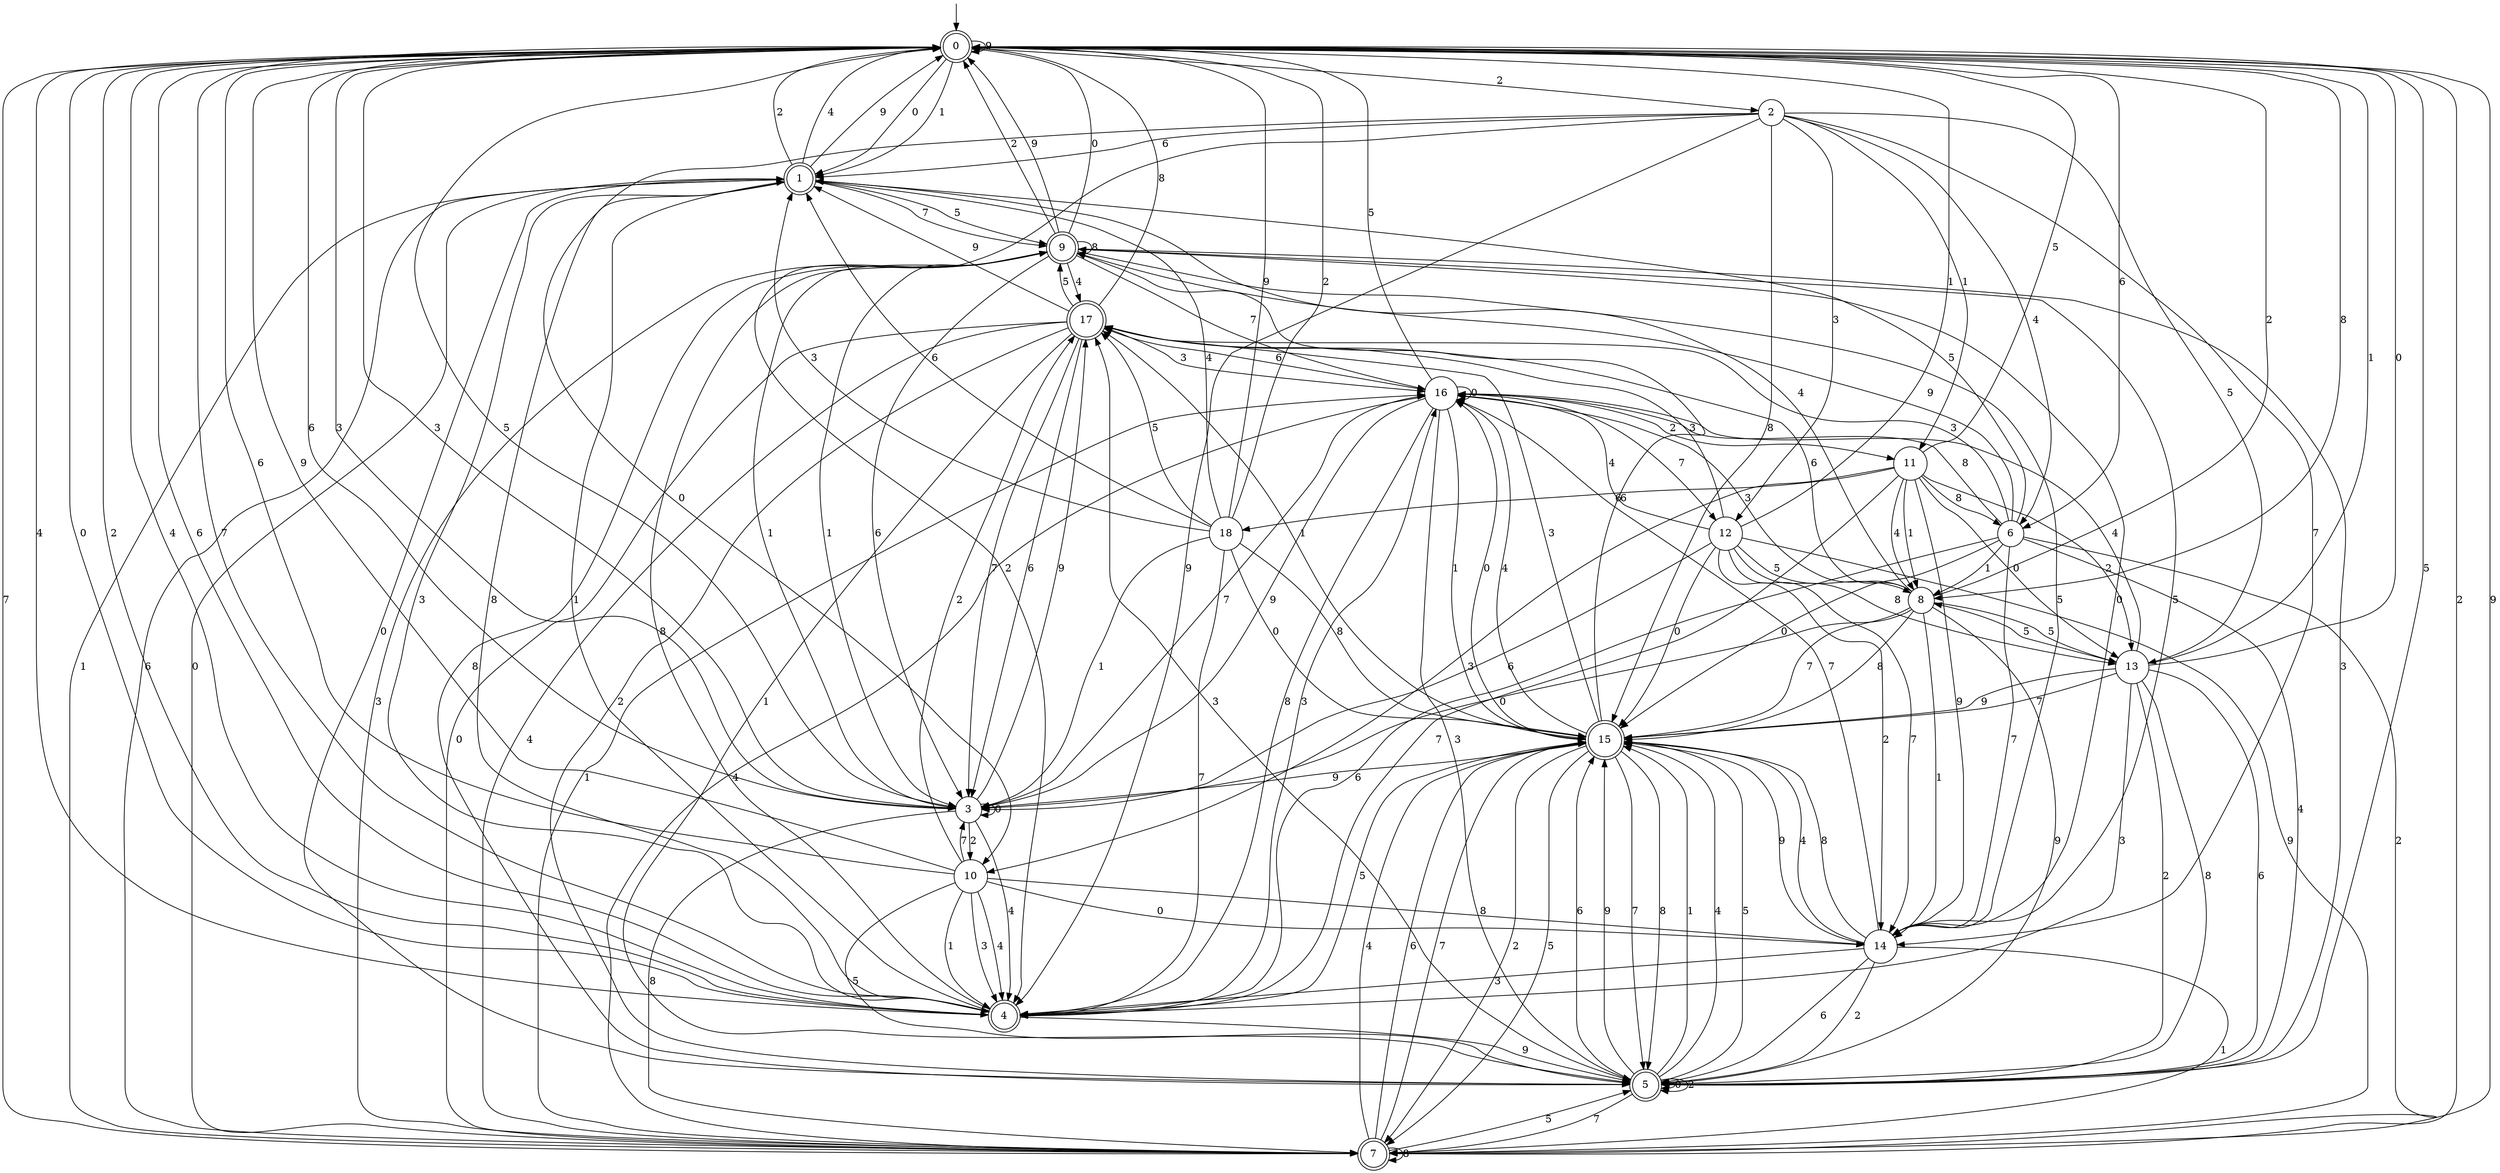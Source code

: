 digraph g {

	s0 [shape="doublecircle" label="0"];
	s1 [shape="doublecircle" label="1"];
	s2 [shape="circle" label="2"];
	s3 [shape="circle" label="3"];
	s4 [shape="doublecircle" label="4"];
	s5 [shape="doublecircle" label="5"];
	s6 [shape="circle" label="6"];
	s7 [shape="doublecircle" label="7"];
	s8 [shape="circle" label="8"];
	s9 [shape="doublecircle" label="9"];
	s10 [shape="circle" label="10"];
	s11 [shape="circle" label="11"];
	s12 [shape="circle" label="12"];
	s13 [shape="circle" label="13"];
	s14 [shape="circle" label="14"];
	s15 [shape="doublecircle" label="15"];
	s16 [shape="circle" label="16"];
	s17 [shape="doublecircle" label="17"];
	s18 [shape="circle" label="18"];
	s0 -> s1 [label="0"];
	s0 -> s1 [label="1"];
	s0 -> s2 [label="2"];
	s0 -> s3 [label="3"];
	s0 -> s4 [label="4"];
	s0 -> s5 [label="5"];
	s0 -> s6 [label="6"];
	s0 -> s7 [label="7"];
	s0 -> s8 [label="8"];
	s0 -> s0 [label="9"];
	s1 -> s5 [label="0"];
	s1 -> s7 [label="1"];
	s1 -> s0 [label="2"];
	s1 -> s4 [label="3"];
	s1 -> s0 [label="4"];
	s1 -> s9 [label="5"];
	s1 -> s7 [label="6"];
	s1 -> s9 [label="7"];
	s1 -> s4 [label="8"];
	s1 -> s0 [label="9"];
	s2 -> s10 [label="0"];
	s2 -> s11 [label="1"];
	s2 -> s4 [label="2"];
	s2 -> s12 [label="3"];
	s2 -> s6 [label="4"];
	s2 -> s13 [label="5"];
	s2 -> s1 [label="6"];
	s2 -> s14 [label="7"];
	s2 -> s15 [label="8"];
	s2 -> s4 [label="9"];
	s3 -> s3 [label="0"];
	s3 -> s9 [label="1"];
	s3 -> s10 [label="2"];
	s3 -> s0 [label="3"];
	s3 -> s4 [label="4"];
	s3 -> s0 [label="5"];
	s3 -> s0 [label="6"];
	s3 -> s16 [label="7"];
	s3 -> s7 [label="8"];
	s3 -> s17 [label="9"];
	s4 -> s0 [label="0"];
	s4 -> s1 [label="1"];
	s4 -> s0 [label="2"];
	s4 -> s16 [label="3"];
	s4 -> s0 [label="4"];
	s4 -> s15 [label="5"];
	s4 -> s0 [label="6"];
	s4 -> s0 [label="7"];
	s4 -> s9 [label="8"];
	s4 -> s5 [label="9"];
	s5 -> s5 [label="0"];
	s5 -> s15 [label="1"];
	s5 -> s5 [label="2"];
	s5 -> s17 [label="3"];
	s5 -> s15 [label="4"];
	s5 -> s15 [label="5"];
	s5 -> s15 [label="6"];
	s5 -> s7 [label="7"];
	s5 -> s9 [label="8"];
	s5 -> s15 [label="9"];
	s6 -> s15 [label="0"];
	s6 -> s8 [label="1"];
	s6 -> s7 [label="2"];
	s6 -> s17 [label="3"];
	s6 -> s5 [label="4"];
	s6 -> s1 [label="5"];
	s6 -> s4 [label="6"];
	s6 -> s14 [label="7"];
	s6 -> s16 [label="8"];
	s6 -> s9 [label="9"];
	s7 -> s1 [label="0"];
	s7 -> s16 [label="1"];
	s7 -> s0 [label="2"];
	s7 -> s9 [label="3"];
	s7 -> s15 [label="4"];
	s7 -> s5 [label="5"];
	s7 -> s15 [label="6"];
	s7 -> s15 [label="7"];
	s7 -> s7 [label="8"];
	s7 -> s0 [label="9"];
	s8 -> s3 [label="0"];
	s8 -> s14 [label="1"];
	s8 -> s0 [label="2"];
	s8 -> s16 [label="3"];
	s8 -> s1 [label="4"];
	s8 -> s13 [label="5"];
	s8 -> s17 [label="6"];
	s8 -> s15 [label="7"];
	s8 -> s15 [label="8"];
	s8 -> s5 [label="9"];
	s9 -> s0 [label="0"];
	s9 -> s3 [label="1"];
	s9 -> s0 [label="2"];
	s9 -> s5 [label="3"];
	s9 -> s17 [label="4"];
	s9 -> s14 [label="5"];
	s9 -> s3 [label="6"];
	s9 -> s16 [label="7"];
	s9 -> s9 [label="8"];
	s9 -> s0 [label="9"];
	s10 -> s14 [label="0"];
	s10 -> s4 [label="1"];
	s10 -> s17 [label="2"];
	s10 -> s4 [label="3"];
	s10 -> s4 [label="4"];
	s10 -> s5 [label="5"];
	s10 -> s0 [label="6"];
	s10 -> s3 [label="7"];
	s10 -> s14 [label="8"];
	s10 -> s0 [label="9"];
	s11 -> s13 [label="0"];
	s11 -> s8 [label="1"];
	s11 -> s13 [label="2"];
	s11 -> s10 [label="3"];
	s11 -> s8 [label="4"];
	s11 -> s0 [label="5"];
	s11 -> s18 [label="6"];
	s11 -> s4 [label="7"];
	s11 -> s6 [label="8"];
	s11 -> s14 [label="9"];
	s12 -> s15 [label="0"];
	s12 -> s0 [label="1"];
	s12 -> s14 [label="2"];
	s12 -> s17 [label="3"];
	s12 -> s16 [label="4"];
	s12 -> s8 [label="5"];
	s12 -> s3 [label="6"];
	s12 -> s14 [label="7"];
	s12 -> s13 [label="8"];
	s12 -> s7 [label="9"];
	s13 -> s0 [label="0"];
	s13 -> s0 [label="1"];
	s13 -> s5 [label="2"];
	s13 -> s4 [label="3"];
	s13 -> s16 [label="4"];
	s13 -> s8 [label="5"];
	s13 -> s5 [label="6"];
	s13 -> s15 [label="7"];
	s13 -> s5 [label="8"];
	s13 -> s15 [label="9"];
	s14 -> s9 [label="0"];
	s14 -> s7 [label="1"];
	s14 -> s5 [label="2"];
	s14 -> s4 [label="3"];
	s14 -> s15 [label="4"];
	s14 -> s9 [label="5"];
	s14 -> s5 [label="6"];
	s14 -> s16 [label="7"];
	s14 -> s15 [label="8"];
	s14 -> s15 [label="9"];
	s15 -> s16 [label="0"];
	s15 -> s17 [label="1"];
	s15 -> s7 [label="2"];
	s15 -> s17 [label="3"];
	s15 -> s16 [label="4"];
	s15 -> s7 [label="5"];
	s15 -> s9 [label="6"];
	s15 -> s5 [label="7"];
	s15 -> s5 [label="8"];
	s15 -> s3 [label="9"];
	s16 -> s16 [label="0"];
	s16 -> s15 [label="1"];
	s16 -> s11 [label="2"];
	s16 -> s5 [label="3"];
	s16 -> s7 [label="4"];
	s16 -> s0 [label="5"];
	s16 -> s17 [label="6"];
	s16 -> s12 [label="7"];
	s16 -> s4 [label="8"];
	s16 -> s3 [label="9"];
	s17 -> s7 [label="0"];
	s17 -> s5 [label="1"];
	s17 -> s5 [label="2"];
	s17 -> s16 [label="3"];
	s17 -> s7 [label="4"];
	s17 -> s9 [label="5"];
	s17 -> s3 [label="6"];
	s17 -> s3 [label="7"];
	s17 -> s0 [label="8"];
	s17 -> s1 [label="9"];
	s18 -> s15 [label="0"];
	s18 -> s3 [label="1"];
	s18 -> s0 [label="2"];
	s18 -> s1 [label="3"];
	s18 -> s1 [label="4"];
	s18 -> s17 [label="5"];
	s18 -> s1 [label="6"];
	s18 -> s4 [label="7"];
	s18 -> s15 [label="8"];
	s18 -> s0 [label="9"];

__start0 [label="" shape="none" width="0" height="0"];
__start0 -> s0;

}
